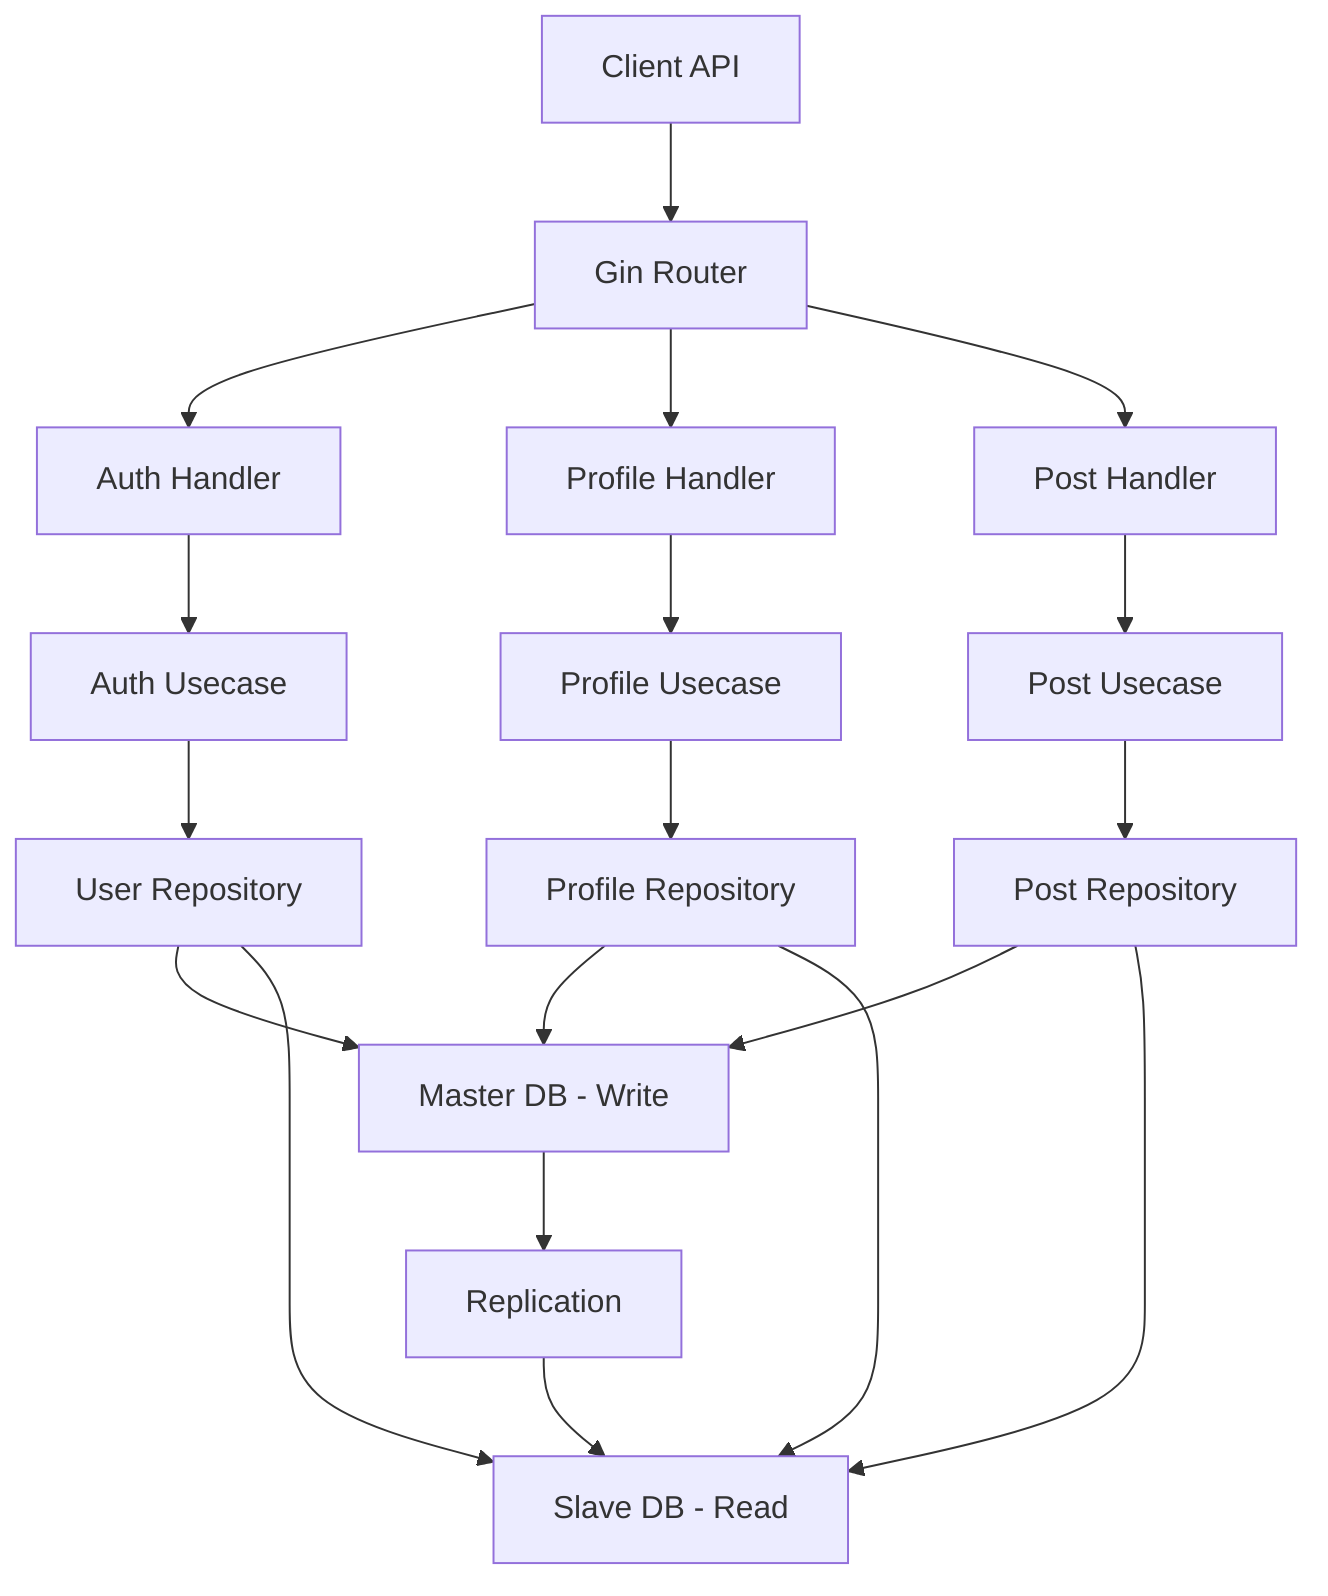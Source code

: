 flowchart TD
    A[Client API] --> B[Gin Router]
    B --> C[Auth Handler]
    B --> D[Profile Handler]
    B --> E[Post Handler]

    C --> F[Auth Usecase]
    D --> G[Profile Usecase]
    E --> H[Post Usecase]

    F --> I[User Repository]
    G --> J[Profile Repository]
    H --> K[Post Repository]

    I --> L[Master DB - Write]
    I --> M[Slave DB - Read]
    J --> L
    J --> M
    K --> L
    K --> M

    L --> N[Replication]
    N --> M